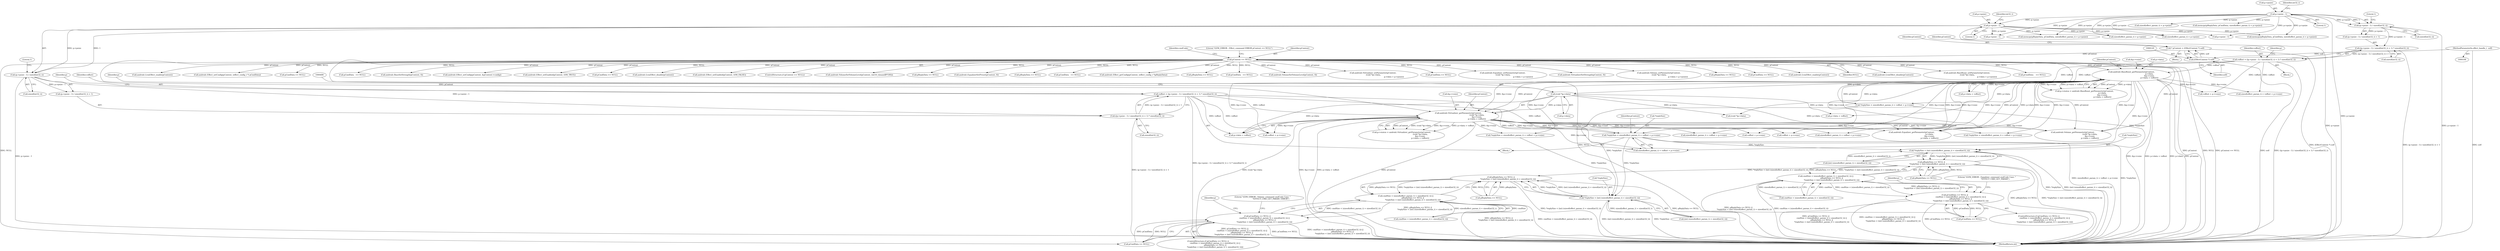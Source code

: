 digraph "0_Android_aeea52da00d210587fb3ed895de3d5f2e0264c88_4@pointer" {
"1000503" [label="(Call,*replySize = sizeof(effect_param_t) + voffset + p->vsize)"];
"1000468" [label="(Call,voffset = ((p->psize - 1) / sizeof(int32_t) + 1) * sizeof(int32_t))"];
"1000470" [label="(Call,((p->psize - 1) / sizeof(int32_t) + 1) * sizeof(int32_t))"];
"1000472" [label="(Call,(p->psize - 1) / sizeof(int32_t))"];
"1000473" [label="(Call,p->psize - 1)"];
"1000370" [label="(Call,p->psize - 1)"];
"1000487" [label="(Call,android::Virtualizer_getParameter(pContext,\n                                                               (void *)p->data,\n                                                               &p->vsize,\n                                                               p->data + voffset))"];
"1000152" [label="(Call,pContext == NULL)"];
"1000117" [label="(Call,* pContext = (EffectContext *) self)"];
"1000119" [label="(Call,(EffectContext *) self)"];
"1000109" [label="(MethodParameterIn,effect_handle_t  self)"];
"1000384" [label="(Call,android::BassBoost_getParameter(pContext,\n                                                             p->data,\n                                                             &p->vsize,\n                                                             p->data + voffset))"];
"1000365" [label="(Call,voffset = ((p->psize - 1) / sizeof(int32_t) + 1) * sizeof(int32_t))"];
"1000367" [label="(Call,((p->psize - 1) / sizeof(int32_t) + 1) * sizeof(int32_t))"];
"1000369" [label="(Call,(p->psize - 1) / sizeof(int32_t))"];
"1000489" [label="(Call,(void *)p->data)"];
"1000538" [label="(Call,*replySize < (int) (sizeof(effect_param_t) + sizeof(int32_t)))"];
"1000534" [label="(Call,pReplyData == NULL ||\n                    *replySize < (int) (sizeof(effect_param_t) + sizeof(int32_t)))"];
"1000526" [label="(Call,cmdSize < (sizeof(effect_param_t) + sizeof(int32_t)) ||\n                    pReplyData == NULL ||\n                    *replySize < (int) (sizeof(effect_param_t) + sizeof(int32_t)))"];
"1000522" [label="(Call,pCmdData == NULL ||\n                    cmdSize < (sizeof(effect_param_t) + sizeof(int32_t)) ||\n                    pReplyData == NULL ||\n                    *replySize < (int) (sizeof(effect_param_t) + sizeof(int32_t)))"];
"1000639" [label="(Call,pReplyData == NULL ||\n                        *replySize < (int) (sizeof(effect_param_t) + sizeof(int32_t)))"];
"1000631" [label="(Call,cmdSize < (sizeof(effect_param_t) + sizeof(int32_t)) ||\n                        pReplyData == NULL ||\n                        *replySize < (int) (sizeof(effect_param_t) + sizeof(int32_t)))"];
"1000627" [label="(Call,pCmdData == NULL ||\n                        cmdSize < (sizeof(effect_param_t) + sizeof(int32_t)) ||\n                        pReplyData == NULL ||\n                        *replySize < (int) (sizeof(effect_param_t) + sizeof(int32_t)))"];
"1000643" [label="(Call,*replySize < (int) (sizeof(effect_param_t) + sizeof(int32_t)))"];
"1000481" [label="(Call,sizeof(int32_t))"];
"1000503" [label="(Call,*replySize = sizeof(effect_param_t) + voffset + p->vsize)"];
"1000369" [label="(Call,(p->psize - 1) / sizeof(int32_t))"];
"1000371" [label="(Call,p->psize)"];
"1000721" [label="(Call,voffset + p->vsize)"];
"1000632" [label="(Call,cmdSize < (sizeof(effect_param_t) + sizeof(int32_t)))"];
"1000538" [label="(Call,*replySize < (int) (sizeof(effect_param_t) + sizeof(int32_t)))"];
"1000115" [label="(Block,)"];
"1001162" [label="(Call,android::LvmEffect_enable(pContext))"];
"1000267" [label="(Call,android::Effect_setConfig(pContext, (effect_config_t *) pCmdData))"];
"1000665" [label="(Call,memcpy(pReplyData, pCmdData, sizeof(effect_param_t) + p->psize))"];
"1000603" [label="(Call,p->data + voffset)"];
"1000389" [label="(Call,&p->vsize)"];
"1000498" [label="(Call,p->data + voffset)"];
"1000541" [label="(Call,(int) (sizeof(effect_param_t) + sizeof(int32_t)))"];
"1000315" [label="(Call,pCmdData == NULL)"];
"1000715" [label="(Call,*replySize = sizeof(effect_param_t) + voffset + p->vsize)"];
"1000480" [label="(Literal,1)"];
"1000478" [label="(Call,sizeof(int32_t))"];
"1000640" [label="(Call,pReplyData == NULL)"];
"1000398" [label="(Call,*replySize = sizeof(effect_param_t) + voffset + p->vsize)"];
"1000646" [label="(Call,(int) (sizeof(effect_param_t) + sizeof(int32_t)))"];
"1000685" [label="(Call,p->psize - 1)"];
"1000483" [label="(Call,p->status = android::Virtualizer_getParameter(pContext,\n                                                               (void *)p->data,\n                                                               &p->vsize,\n                                                               p->data + voffset))"];
"1000608" [label="(Call,*replySize = sizeof(effect_param_t) + voffset + p->vsize)"];
"1000386" [label="(Call,p->data)"];
"1000738" [label="(Call,pCmdData   == NULL)"];
"1000506" [label="(Call,sizeof(effect_param_t) + voffset + p->vsize)"];
"1000563" [label="(Call,sizeof(effect_param_t) + p->psize)"];
"1000312" [label="(Block,)"];
"1000473" [label="(Call,p->psize - 1)"];
"1000456" [label="(Call,sizeof(effect_param_t) + p->psize)"];
"1000377" [label="(Literal,1)"];
"1000534" [label="(Call,pReplyData == NULL ||\n                    *replySize < (int) (sizeof(effect_param_t) + sizeof(int32_t)))"];
"1000487" [label="(Call,android::Virtualizer_getParameter(pContext,\n                                                               (void *)p->data,\n                                                               &p->vsize,\n                                                               p->data + voffset))"];
"1000494" [label="(Call,&p->vsize)"];
"1000404" [label="(Call,voffset + p->vsize)"];
"1000453" [label="(Call,memcpy(pReplyData, pCmdData, sizeof(effect_param_t) + p->psize))"];
"1000365" [label="(Call,voffset = ((p->psize - 1) / sizeof(int32_t) + 1) * sizeof(int32_t))"];
"1000197" [label="(Call,android::BassSetStrength(pContext, 0))"];
"1000152" [label="(Call,pContext == NULL)"];
"1000119" [label="(Call,(EffectContext *) self)"];
"1000384" [label="(Call,android::BassBoost_getParameter(pContext,\n                                                             p->data,\n                                                             &p->vsize,\n                                                             p->data + voffset))"];
"1000297" [label="(Call,android::Effect_setConfig(pContext, &pContext->config))"];
"1001037" [label="(Call,android::Effect_setEnabled(pContext, LVM_TRUE))"];
"1000699" [label="(Call,android::Volume_getParameter(pContext,\n                                                          (void *)p->data,\n                                                          &p->vsize,\n                                                          p->data + voffset))"];
"1000401" [label="(Call,sizeof(effect_param_t) + voffset + p->vsize)"];
"1000901" [label="(Call,pCmdData == NULL)"];
"1000393" [label="(Call,p->data + voffset)"];
"1001130" [label="(Call,android::LvmEffect_disable(pContext))"];
"1000121" [label="(Identifier,self)"];
"1000470" [label="(Call,((p->psize - 1) / sizeof(int32_t) + 1) * sizeof(int32_t))"];
"1000162" [label="(Identifier,cmdCode)"];
"1000471" [label="(Call,(p->psize - 1) / sizeof(int32_t) + 1)"];
"1000485" [label="(Identifier,p)"];
"1000668" [label="(Call,sizeof(effect_param_t) + p->psize)"];
"1001063" [label="(Call,android::Effect_setEnabled(pContext, LVM_FALSE))"];
"1000415" [label="(Block,)"];
"1000631" [label="(Call,cmdSize < (sizeof(effect_param_t) + sizeof(int32_t)) ||\n                        pReplyData == NULL ||\n                        *replySize < (int) (sizeof(effect_param_t) + sizeof(int32_t)))"];
"1000151" [label="(ControlStructure,if (pContext == NULL))"];
"1001364" [label="(Call,android::VolumeSetVolumeLevel(pContext, (int16_t)(maxdB*100)))"];
"1001044" [label="(Call,pReplyData == NULL)"];
"1000217" [label="(Call,android::EqualizerSetPreset(pContext, 0))"];
"1000521" [label="(ControlStructure,if (pCmdData == NULL ||\n                    cmdSize < (sizeof(effect_param_t) + sizeof(int32_t)) ||\n                    pReplyData == NULL ||\n                    *replySize < (int) (sizeof(effect_param_t) + sizeof(int32_t))))"];
"1000661" [label="(Identifier,p)"];
"1000594" [label="(Call,android::Equalizer_getParameter(pContext,\n                                                             p->data,\n                                                             &p->vsize,\n                                                             p->data + voffset))"];
"1000527" [label="(Call,cmdSize < (sizeof(effect_param_t) + sizeof(int32_t)))"];
"1000370" [label="(Call,p->psize - 1)"];
"1000366" [label="(Identifier,voffset)"];
"1000556" [label="(Identifier,p)"];
"1000157" [label="(Literal,\"\tLVM_ERROR : Effect_command ERROR pContext == NULL\")"];
"1000523" [label="(Call,pCmdData == NULL)"];
"1000276" [label="(Call,pReplyData == NULL)"];
"1000814" [label="(Call,pCmdData   == NULL)"];
"1000368" [label="(Call,(p->psize - 1) / sizeof(int32_t) + 1)"];
"1000290" [label="(Call,android::Effect_getConfig(pContext, (effect_config_t *)pReplyData))"];
"1000522" [label="(Call,pCmdData == NULL ||\n                    cmdSize < (sizeof(effect_param_t) + sizeof(int32_t)) ||\n                    pReplyData == NULL ||\n                    *replySize < (int) (sizeof(effect_param_t) + sizeof(int32_t)))"];
"1000375" [label="(Call,sizeof(int32_t))"];
"1000718" [label="(Call,sizeof(effect_param_t) + voffset + p->vsize)"];
"1000378" [label="(Call,sizeof(int32_t))"];
"1000167" [label="(Call,pReplyData == NULL)"];
"1000961" [label="(Call,pCmdData   == NULL)"];
"1000385" [label="(Identifier,pContext)"];
"1000232" [label="(Call,android::VolumeSetVolumeLevel(pContext, 0))"];
"1000878" [label="(Call,android::Virtualizer_setParameter(pContext,\n (void *)p->data,\n                                                                       p->data + p->psize))"];
"1000614" [label="(Call,voffset + p->vsize)"];
"1000643" [label="(Call,*replySize < (int) (sizeof(effect_param_t) + sizeof(int32_t)))"];
"1000109" [label="(MethodParameterIn,effect_handle_t  self)"];
"1000535" [label="(Call,pReplyData == NULL)"];
"1000627" [label="(Call,pCmdData == NULL ||\n                        cmdSize < (sizeof(effect_param_t) + sizeof(int32_t)) ||\n                        pReplyData == NULL ||\n                        *replySize < (int) (sizeof(effect_param_t) + sizeof(int32_t)))"];
"1000118" [label="(Identifier,pContext)"];
"1000580" [label="(Call,p->psize - 1)"];
"1000468" [label="(Call,voffset = ((p->psize - 1) / sizeof(int32_t) + 1) * sizeof(int32_t))"];
"1000367" [label="(Call,((p->psize - 1) / sizeof(int32_t) + 1) * sizeof(int32_t))"];
"1000418" [label="(Call,pCmdData == NULL)"];
"1000539" [label="(Call,*replySize)"];
"1000938" [label="(Call,android::Equalizer_setParameter(pContext,\n (void *)p->data,\n                                                                     p->data + p->psize))"];
"1000655" [label="(Literal,\"\tLVM_ERROR : Volume_command cmdCode Case: \"\n                            \"EFFECT_CMD_GET_PARAM: ERROR\")"];
"1000374" [label="(Literal,1)"];
"1000472" [label="(Call,(p->psize - 1) / sizeof(int32_t))"];
"1000376" [label="(Identifier,int32_t)"];
"1000207" [label="(Call,android::VirtualizerSetStrength(pContext, 0))"];
"1000644" [label="(Call,*replySize)"];
"1000550" [label="(Literal,\"\tLVM_ERROR : Equalizer_command cmdCode Case: \"\n                            \"EFFECT_CMD_GET_PARAM\")"];
"1000491" [label="(Call,p->data)"];
"1000560" [label="(Call,memcpy(pReplyData, pCmdData, sizeof(effect_param_t) + p->psize))"];
"1000474" [label="(Call,p->psize)"];
"1000126" [label="(Identifier,pContext)"];
"1000153" [label="(Identifier,pContext)"];
"1000998" [label="(Call,android::Volume_setParameter(pContext,\n (void *)p->data,\n                                                                 p->data + p->psize))"];
"1000382" [label="(Identifier,p)"];
"1000117" [label="(Call,* pContext = (EffectContext *) self)"];
"1000639" [label="(Call,pReplyData == NULL ||\n                        *replySize < (int) (sizeof(effect_param_t) + sizeof(int32_t)))"];
"1000380" [label="(Call,p->status = android::BassBoost_getParameter(pContext,\n                                                             p->data,\n                                                             &p->vsize,\n                                                             p->data + voffset))"];
"1000509" [label="(Call,voffset + p->vsize)"];
"1001018" [label="(Call,pReplyData == NULL)"];
"1000626" [label="(ControlStructure,if (pCmdData == NULL ||\n                        cmdSize < (sizeof(effect_param_t) + sizeof(int32_t)) ||\n                        pReplyData == NULL ||\n                        *replySize < (int) (sizeof(effect_param_t) + sizeof(int32_t))))"];
"1001288" [label="(Call,pCmdData == NULL)"];
"1001424" [label="(MethodReturn,int)"];
"1000489" [label="(Call,(void *)p->data)"];
"1001248" [label="(Call,android::LvmEffect_enable(pContext))"];
"1000504" [label="(Call,*replySize)"];
"1000154" [label="(Identifier,NULL)"];
"1001216" [label="(Call,android::LvmEffect_disable(pContext))"];
"1000701" [label="(Call,(void *)p->data)"];
"1000791" [label="(Call,android::BassBoost_setParameter(pContext,\n (void *)p->data,\n                                                                    p->data + p->psize))"];
"1000611" [label="(Call,sizeof(effect_param_t) + voffset + p->vsize)"];
"1000469" [label="(Identifier,voffset)"];
"1000479" [label="(Identifier,int32_t)"];
"1000477" [label="(Literal,1)"];
"1000517" [label="(Identifier,pContext)"];
"1000496" [label="(Identifier,p)"];
"1000526" [label="(Call,cmdSize < (sizeof(effect_param_t) + sizeof(int32_t)) ||\n                    pReplyData == NULL ||\n                    *replySize < (int) (sizeof(effect_param_t) + sizeof(int32_t)))"];
"1000488" [label="(Identifier,pContext)"];
"1000628" [label="(Call,pCmdData == NULL)"];
"1000239" [label="(Call,pCmdData    == NULL)"];
"1000503" -> "1000415"  [label="AST: "];
"1000503" -> "1000506"  [label="CFG: "];
"1000504" -> "1000503"  [label="AST: "];
"1000506" -> "1000503"  [label="AST: "];
"1000517" -> "1000503"  [label="CFG: "];
"1000503" -> "1001424"  [label="DDG: sizeof(effect_param_t) + voffset + p->vsize"];
"1000503" -> "1001424"  [label="DDG: *replySize"];
"1000468" -> "1000503"  [label="DDG: voffset"];
"1000487" -> "1000503"  [label="DDG: &p->vsize"];
"1000384" -> "1000503"  [label="DDG: &p->vsize"];
"1000503" -> "1000538"  [label="DDG: *replySize"];
"1000503" -> "1000643"  [label="DDG: *replySize"];
"1000468" -> "1000415"  [label="AST: "];
"1000468" -> "1000470"  [label="CFG: "];
"1000469" -> "1000468"  [label="AST: "];
"1000470" -> "1000468"  [label="AST: "];
"1000485" -> "1000468"  [label="CFG: "];
"1000468" -> "1001424"  [label="DDG: ((p->psize - 1) / sizeof(int32_t) + 1) * sizeof(int32_t)"];
"1000470" -> "1000468"  [label="DDG: (p->psize - 1) / sizeof(int32_t) + 1"];
"1000468" -> "1000487"  [label="DDG: voffset"];
"1000468" -> "1000498"  [label="DDG: voffset"];
"1000468" -> "1000506"  [label="DDG: voffset"];
"1000468" -> "1000509"  [label="DDG: voffset"];
"1000470" -> "1000481"  [label="CFG: "];
"1000471" -> "1000470"  [label="AST: "];
"1000481" -> "1000470"  [label="AST: "];
"1000470" -> "1001424"  [label="DDG: (p->psize - 1) / sizeof(int32_t) + 1"];
"1000472" -> "1000470"  [label="DDG: p->psize - 1"];
"1000472" -> "1000471"  [label="AST: "];
"1000472" -> "1000478"  [label="CFG: "];
"1000473" -> "1000472"  [label="AST: "];
"1000478" -> "1000472"  [label="AST: "];
"1000480" -> "1000472"  [label="CFG: "];
"1000472" -> "1001424"  [label="DDG: p->psize - 1"];
"1000472" -> "1000471"  [label="DDG: p->psize - 1"];
"1000473" -> "1000472"  [label="DDG: p->psize"];
"1000473" -> "1000472"  [label="DDG: 1"];
"1000473" -> "1000477"  [label="CFG: "];
"1000474" -> "1000473"  [label="AST: "];
"1000477" -> "1000473"  [label="AST: "];
"1000479" -> "1000473"  [label="CFG: "];
"1000473" -> "1001424"  [label="DDG: p->psize"];
"1000370" -> "1000473"  [label="DDG: p->psize"];
"1000473" -> "1000560"  [label="DDG: p->psize"];
"1000473" -> "1000563"  [label="DDG: p->psize"];
"1000473" -> "1000580"  [label="DDG: p->psize"];
"1000473" -> "1000665"  [label="DDG: p->psize"];
"1000473" -> "1000668"  [label="DDG: p->psize"];
"1000473" -> "1000685"  [label="DDG: p->psize"];
"1000370" -> "1000369"  [label="AST: "];
"1000370" -> "1000374"  [label="CFG: "];
"1000371" -> "1000370"  [label="AST: "];
"1000374" -> "1000370"  [label="AST: "];
"1000376" -> "1000370"  [label="CFG: "];
"1000370" -> "1001424"  [label="DDG: p->psize"];
"1000370" -> "1000369"  [label="DDG: p->psize"];
"1000370" -> "1000369"  [label="DDG: 1"];
"1000370" -> "1000453"  [label="DDG: p->psize"];
"1000370" -> "1000456"  [label="DDG: p->psize"];
"1000370" -> "1000560"  [label="DDG: p->psize"];
"1000370" -> "1000563"  [label="DDG: p->psize"];
"1000370" -> "1000580"  [label="DDG: p->psize"];
"1000370" -> "1000665"  [label="DDG: p->psize"];
"1000370" -> "1000668"  [label="DDG: p->psize"];
"1000370" -> "1000685"  [label="DDG: p->psize"];
"1000487" -> "1000483"  [label="AST: "];
"1000487" -> "1000498"  [label="CFG: "];
"1000488" -> "1000487"  [label="AST: "];
"1000489" -> "1000487"  [label="AST: "];
"1000494" -> "1000487"  [label="AST: "];
"1000498" -> "1000487"  [label="AST: "];
"1000483" -> "1000487"  [label="CFG: "];
"1000487" -> "1001424"  [label="DDG: (void *)p->data"];
"1000487" -> "1001424"  [label="DDG: &p->vsize"];
"1000487" -> "1001424"  [label="DDG: p->data + voffset"];
"1000487" -> "1001424"  [label="DDG: pContext"];
"1000487" -> "1000483"  [label="DDG: pContext"];
"1000487" -> "1000483"  [label="DDG: (void *)p->data"];
"1000487" -> "1000483"  [label="DDG: &p->vsize"];
"1000487" -> "1000483"  [label="DDG: p->data + voffset"];
"1000152" -> "1000487"  [label="DDG: pContext"];
"1000384" -> "1000487"  [label="DDG: pContext"];
"1000384" -> "1000487"  [label="DDG: &p->vsize"];
"1000489" -> "1000487"  [label="DDG: p->data"];
"1000487" -> "1000506"  [label="DDG: &p->vsize"];
"1000487" -> "1000509"  [label="DDG: &p->vsize"];
"1000487" -> "1000594"  [label="DDG: pContext"];
"1000487" -> "1000594"  [label="DDG: &p->vsize"];
"1000487" -> "1000608"  [label="DDG: &p->vsize"];
"1000487" -> "1000611"  [label="DDG: &p->vsize"];
"1000487" -> "1000614"  [label="DDG: &p->vsize"];
"1000487" -> "1000699"  [label="DDG: pContext"];
"1000487" -> "1000699"  [label="DDG: &p->vsize"];
"1000487" -> "1000715"  [label="DDG: &p->vsize"];
"1000487" -> "1000718"  [label="DDG: &p->vsize"];
"1000487" -> "1000721"  [label="DDG: &p->vsize"];
"1000152" -> "1000151"  [label="AST: "];
"1000152" -> "1000154"  [label="CFG: "];
"1000153" -> "1000152"  [label="AST: "];
"1000154" -> "1000152"  [label="AST: "];
"1000157" -> "1000152"  [label="CFG: "];
"1000162" -> "1000152"  [label="CFG: "];
"1000152" -> "1001424"  [label="DDG: pContext == NULL"];
"1000152" -> "1001424"  [label="DDG: pContext"];
"1000152" -> "1001424"  [label="DDG: NULL"];
"1000117" -> "1000152"  [label="DDG: pContext"];
"1000152" -> "1000167"  [label="DDG: NULL"];
"1000152" -> "1000197"  [label="DDG: pContext"];
"1000152" -> "1000207"  [label="DDG: pContext"];
"1000152" -> "1000217"  [label="DDG: pContext"];
"1000152" -> "1000232"  [label="DDG: pContext"];
"1000152" -> "1000239"  [label="DDG: NULL"];
"1000152" -> "1000267"  [label="DDG: pContext"];
"1000152" -> "1000276"  [label="DDG: NULL"];
"1000152" -> "1000290"  [label="DDG: pContext"];
"1000152" -> "1000297"  [label="DDG: pContext"];
"1000152" -> "1000315"  [label="DDG: NULL"];
"1000152" -> "1000384"  [label="DDG: pContext"];
"1000152" -> "1000418"  [label="DDG: NULL"];
"1000152" -> "1000523"  [label="DDG: NULL"];
"1000152" -> "1000594"  [label="DDG: pContext"];
"1000152" -> "1000628"  [label="DDG: NULL"];
"1000152" -> "1000699"  [label="DDG: pContext"];
"1000152" -> "1000738"  [label="DDG: NULL"];
"1000152" -> "1000791"  [label="DDG: pContext"];
"1000152" -> "1000814"  [label="DDG: NULL"];
"1000152" -> "1000878"  [label="DDG: pContext"];
"1000152" -> "1000901"  [label="DDG: NULL"];
"1000152" -> "1000938"  [label="DDG: pContext"];
"1000152" -> "1000961"  [label="DDG: NULL"];
"1000152" -> "1000998"  [label="DDG: pContext"];
"1000152" -> "1001018"  [label="DDG: NULL"];
"1000152" -> "1001037"  [label="DDG: pContext"];
"1000152" -> "1001044"  [label="DDG: NULL"];
"1000152" -> "1001063"  [label="DDG: pContext"];
"1000152" -> "1001130"  [label="DDG: pContext"];
"1000152" -> "1001162"  [label="DDG: pContext"];
"1000152" -> "1001216"  [label="DDG: pContext"];
"1000152" -> "1001248"  [label="DDG: pContext"];
"1000152" -> "1001288"  [label="DDG: NULL"];
"1000152" -> "1001364"  [label="DDG: pContext"];
"1000117" -> "1000115"  [label="AST: "];
"1000117" -> "1000119"  [label="CFG: "];
"1000118" -> "1000117"  [label="AST: "];
"1000119" -> "1000117"  [label="AST: "];
"1000126" -> "1000117"  [label="CFG: "];
"1000117" -> "1001424"  [label="DDG: (EffectContext *) self"];
"1000119" -> "1000117"  [label="DDG: self"];
"1000119" -> "1000121"  [label="CFG: "];
"1000120" -> "1000119"  [label="AST: "];
"1000121" -> "1000119"  [label="AST: "];
"1000119" -> "1001424"  [label="DDG: self"];
"1000109" -> "1000119"  [label="DDG: self"];
"1000109" -> "1000108"  [label="AST: "];
"1000109" -> "1001424"  [label="DDG: self"];
"1000384" -> "1000380"  [label="AST: "];
"1000384" -> "1000393"  [label="CFG: "];
"1000385" -> "1000384"  [label="AST: "];
"1000386" -> "1000384"  [label="AST: "];
"1000389" -> "1000384"  [label="AST: "];
"1000393" -> "1000384"  [label="AST: "];
"1000380" -> "1000384"  [label="CFG: "];
"1000384" -> "1001424"  [label="DDG: &p->vsize"];
"1000384" -> "1001424"  [label="DDG: p->data + voffset"];
"1000384" -> "1001424"  [label="DDG: p->data"];
"1000384" -> "1001424"  [label="DDG: pContext"];
"1000384" -> "1000380"  [label="DDG: pContext"];
"1000384" -> "1000380"  [label="DDG: p->data"];
"1000384" -> "1000380"  [label="DDG: &p->vsize"];
"1000384" -> "1000380"  [label="DDG: p->data + voffset"];
"1000365" -> "1000384"  [label="DDG: voffset"];
"1000384" -> "1000398"  [label="DDG: &p->vsize"];
"1000384" -> "1000401"  [label="DDG: &p->vsize"];
"1000384" -> "1000404"  [label="DDG: &p->vsize"];
"1000384" -> "1000489"  [label="DDG: p->data"];
"1000384" -> "1000506"  [label="DDG: &p->vsize"];
"1000384" -> "1000509"  [label="DDG: &p->vsize"];
"1000384" -> "1000594"  [label="DDG: pContext"];
"1000384" -> "1000594"  [label="DDG: p->data"];
"1000384" -> "1000594"  [label="DDG: &p->vsize"];
"1000384" -> "1000603"  [label="DDG: p->data"];
"1000384" -> "1000608"  [label="DDG: &p->vsize"];
"1000384" -> "1000611"  [label="DDG: &p->vsize"];
"1000384" -> "1000614"  [label="DDG: &p->vsize"];
"1000384" -> "1000699"  [label="DDG: pContext"];
"1000384" -> "1000699"  [label="DDG: &p->vsize"];
"1000384" -> "1000701"  [label="DDG: p->data"];
"1000384" -> "1000715"  [label="DDG: &p->vsize"];
"1000384" -> "1000718"  [label="DDG: &p->vsize"];
"1000384" -> "1000721"  [label="DDG: &p->vsize"];
"1000365" -> "1000312"  [label="AST: "];
"1000365" -> "1000367"  [label="CFG: "];
"1000366" -> "1000365"  [label="AST: "];
"1000367" -> "1000365"  [label="AST: "];
"1000382" -> "1000365"  [label="CFG: "];
"1000365" -> "1001424"  [label="DDG: ((p->psize - 1) / sizeof(int32_t) + 1) * sizeof(int32_t)"];
"1000367" -> "1000365"  [label="DDG: (p->psize - 1) / sizeof(int32_t) + 1"];
"1000365" -> "1000393"  [label="DDG: voffset"];
"1000365" -> "1000398"  [label="DDG: voffset"];
"1000365" -> "1000401"  [label="DDG: voffset"];
"1000365" -> "1000404"  [label="DDG: voffset"];
"1000367" -> "1000378"  [label="CFG: "];
"1000368" -> "1000367"  [label="AST: "];
"1000378" -> "1000367"  [label="AST: "];
"1000367" -> "1001424"  [label="DDG: (p->psize - 1) / sizeof(int32_t) + 1"];
"1000369" -> "1000367"  [label="DDG: p->psize - 1"];
"1000369" -> "1000368"  [label="AST: "];
"1000369" -> "1000375"  [label="CFG: "];
"1000375" -> "1000369"  [label="AST: "];
"1000377" -> "1000369"  [label="CFG: "];
"1000369" -> "1001424"  [label="DDG: p->psize - 1"];
"1000369" -> "1000368"  [label="DDG: p->psize - 1"];
"1000489" -> "1000491"  [label="CFG: "];
"1000490" -> "1000489"  [label="AST: "];
"1000491" -> "1000489"  [label="AST: "];
"1000496" -> "1000489"  [label="CFG: "];
"1000489" -> "1000498"  [label="DDG: p->data"];
"1000489" -> "1000594"  [label="DDG: p->data"];
"1000489" -> "1000603"  [label="DDG: p->data"];
"1000489" -> "1000701"  [label="DDG: p->data"];
"1000538" -> "1000534"  [label="AST: "];
"1000538" -> "1000541"  [label="CFG: "];
"1000539" -> "1000538"  [label="AST: "];
"1000541" -> "1000538"  [label="AST: "];
"1000534" -> "1000538"  [label="CFG: "];
"1000538" -> "1001424"  [label="DDG: *replySize"];
"1000538" -> "1001424"  [label="DDG: (int) (sizeof(effect_param_t) + sizeof(int32_t))"];
"1000538" -> "1000534"  [label="DDG: *replySize"];
"1000538" -> "1000534"  [label="DDG: (int) (sizeof(effect_param_t) + sizeof(int32_t))"];
"1000398" -> "1000538"  [label="DDG: *replySize"];
"1000541" -> "1000538"  [label="DDG: sizeof(effect_param_t) + sizeof(int32_t)"];
"1000534" -> "1000526"  [label="AST: "];
"1000534" -> "1000535"  [label="CFG: "];
"1000535" -> "1000534"  [label="AST: "];
"1000526" -> "1000534"  [label="CFG: "];
"1000534" -> "1001424"  [label="DDG: pReplyData == NULL"];
"1000534" -> "1001424"  [label="DDG: *replySize < (int) (sizeof(effect_param_t) + sizeof(int32_t))"];
"1000534" -> "1000526"  [label="DDG: pReplyData == NULL"];
"1000534" -> "1000526"  [label="DDG: *replySize < (int) (sizeof(effect_param_t) + sizeof(int32_t))"];
"1000535" -> "1000534"  [label="DDG: pReplyData"];
"1000535" -> "1000534"  [label="DDG: NULL"];
"1000534" -> "1000639"  [label="DDG: *replySize < (int) (sizeof(effect_param_t) + sizeof(int32_t))"];
"1000526" -> "1000522"  [label="AST: "];
"1000526" -> "1000527"  [label="CFG: "];
"1000527" -> "1000526"  [label="AST: "];
"1000522" -> "1000526"  [label="CFG: "];
"1000526" -> "1001424"  [label="DDG: pReplyData == NULL ||\n                    *replySize < (int) (sizeof(effect_param_t) + sizeof(int32_t))"];
"1000526" -> "1001424"  [label="DDG: cmdSize < (sizeof(effect_param_t) + sizeof(int32_t))"];
"1000526" -> "1000522"  [label="DDG: cmdSize < (sizeof(effect_param_t) + sizeof(int32_t))"];
"1000526" -> "1000522"  [label="DDG: pReplyData == NULL ||\n                    *replySize < (int) (sizeof(effect_param_t) + sizeof(int32_t))"];
"1000527" -> "1000526"  [label="DDG: cmdSize"];
"1000527" -> "1000526"  [label="DDG: sizeof(effect_param_t) + sizeof(int32_t)"];
"1000522" -> "1000521"  [label="AST: "];
"1000522" -> "1000523"  [label="CFG: "];
"1000523" -> "1000522"  [label="AST: "];
"1000550" -> "1000522"  [label="CFG: "];
"1000556" -> "1000522"  [label="CFG: "];
"1000522" -> "1001424"  [label="DDG: pCmdData == NULL ||\n                    cmdSize < (sizeof(effect_param_t) + sizeof(int32_t)) ||\n                    pReplyData == NULL ||\n                    *replySize < (int) (sizeof(effect_param_t) + sizeof(int32_t))"];
"1000522" -> "1001424"  [label="DDG: cmdSize < (sizeof(effect_param_t) + sizeof(int32_t)) ||\n                    pReplyData == NULL ||\n                    *replySize < (int) (sizeof(effect_param_t) + sizeof(int32_t))"];
"1000522" -> "1001424"  [label="DDG: pCmdData == NULL"];
"1000523" -> "1000522"  [label="DDG: pCmdData"];
"1000523" -> "1000522"  [label="DDG: NULL"];
"1000639" -> "1000631"  [label="AST: "];
"1000639" -> "1000640"  [label="CFG: "];
"1000639" -> "1000643"  [label="CFG: "];
"1000640" -> "1000639"  [label="AST: "];
"1000643" -> "1000639"  [label="AST: "];
"1000631" -> "1000639"  [label="CFG: "];
"1000639" -> "1001424"  [label="DDG: *replySize < (int) (sizeof(effect_param_t) + sizeof(int32_t))"];
"1000639" -> "1001424"  [label="DDG: pReplyData == NULL"];
"1000639" -> "1000631"  [label="DDG: pReplyData == NULL"];
"1000639" -> "1000631"  [label="DDG: *replySize < (int) (sizeof(effect_param_t) + sizeof(int32_t))"];
"1000640" -> "1000639"  [label="DDG: pReplyData"];
"1000640" -> "1000639"  [label="DDG: NULL"];
"1000643" -> "1000639"  [label="DDG: *replySize"];
"1000643" -> "1000639"  [label="DDG: (int) (sizeof(effect_param_t) + sizeof(int32_t))"];
"1000631" -> "1000627"  [label="AST: "];
"1000631" -> "1000632"  [label="CFG: "];
"1000632" -> "1000631"  [label="AST: "];
"1000627" -> "1000631"  [label="CFG: "];
"1000631" -> "1001424"  [label="DDG: pReplyData == NULL ||\n                        *replySize < (int) (sizeof(effect_param_t) + sizeof(int32_t))"];
"1000631" -> "1001424"  [label="DDG: cmdSize < (sizeof(effect_param_t) + sizeof(int32_t))"];
"1000631" -> "1000627"  [label="DDG: cmdSize < (sizeof(effect_param_t) + sizeof(int32_t))"];
"1000631" -> "1000627"  [label="DDG: pReplyData == NULL ||\n                        *replySize < (int) (sizeof(effect_param_t) + sizeof(int32_t))"];
"1000632" -> "1000631"  [label="DDG: cmdSize"];
"1000632" -> "1000631"  [label="DDG: sizeof(effect_param_t) + sizeof(int32_t)"];
"1000627" -> "1000626"  [label="AST: "];
"1000627" -> "1000628"  [label="CFG: "];
"1000628" -> "1000627"  [label="AST: "];
"1000655" -> "1000627"  [label="CFG: "];
"1000661" -> "1000627"  [label="CFG: "];
"1000627" -> "1001424"  [label="DDG: cmdSize < (sizeof(effect_param_t) + sizeof(int32_t)) ||\n                        pReplyData == NULL ||\n                        *replySize < (int) (sizeof(effect_param_t) + sizeof(int32_t))"];
"1000627" -> "1001424"  [label="DDG: pCmdData == NULL ||\n                        cmdSize < (sizeof(effect_param_t) + sizeof(int32_t)) ||\n                        pReplyData == NULL ||\n                        *replySize < (int) (sizeof(effect_param_t) + sizeof(int32_t))"];
"1000627" -> "1001424"  [label="DDG: pCmdData == NULL"];
"1000628" -> "1000627"  [label="DDG: pCmdData"];
"1000628" -> "1000627"  [label="DDG: NULL"];
"1000643" -> "1000646"  [label="CFG: "];
"1000644" -> "1000643"  [label="AST: "];
"1000646" -> "1000643"  [label="AST: "];
"1000643" -> "1001424"  [label="DDG: (int) (sizeof(effect_param_t) + sizeof(int32_t))"];
"1000643" -> "1001424"  [label="DDG: *replySize"];
"1000608" -> "1000643"  [label="DDG: *replySize"];
"1000398" -> "1000643"  [label="DDG: *replySize"];
"1000646" -> "1000643"  [label="DDG: sizeof(effect_param_t) + sizeof(int32_t)"];
}
